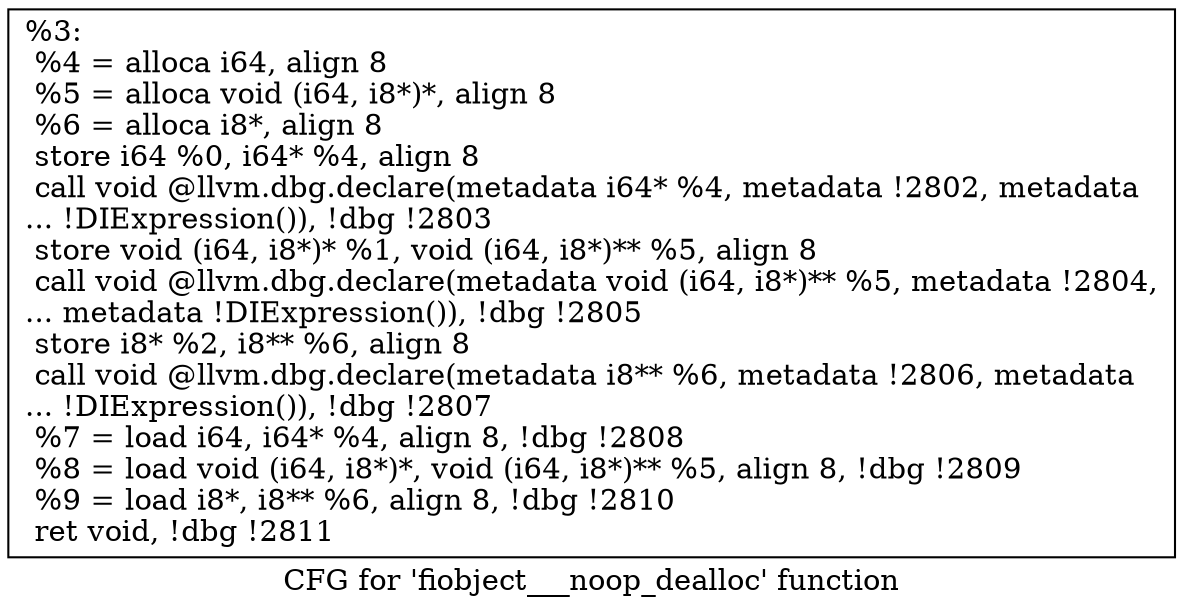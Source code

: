 digraph "CFG for 'fiobject___noop_dealloc' function" {
	label="CFG for 'fiobject___noop_dealloc' function";

	Node0x556851e18c40 [shape=record,label="{%3:\l  %4 = alloca i64, align 8\l  %5 = alloca void (i64, i8*)*, align 8\l  %6 = alloca i8*, align 8\l  store i64 %0, i64* %4, align 8\l  call void @llvm.dbg.declare(metadata i64* %4, metadata !2802, metadata\l... !DIExpression()), !dbg !2803\l  store void (i64, i8*)* %1, void (i64, i8*)** %5, align 8\l  call void @llvm.dbg.declare(metadata void (i64, i8*)** %5, metadata !2804,\l... metadata !DIExpression()), !dbg !2805\l  store i8* %2, i8** %6, align 8\l  call void @llvm.dbg.declare(metadata i8** %6, metadata !2806, metadata\l... !DIExpression()), !dbg !2807\l  %7 = load i64, i64* %4, align 8, !dbg !2808\l  %8 = load void (i64, i8*)*, void (i64, i8*)** %5, align 8, !dbg !2809\l  %9 = load i8*, i8** %6, align 8, !dbg !2810\l  ret void, !dbg !2811\l}"];
}
